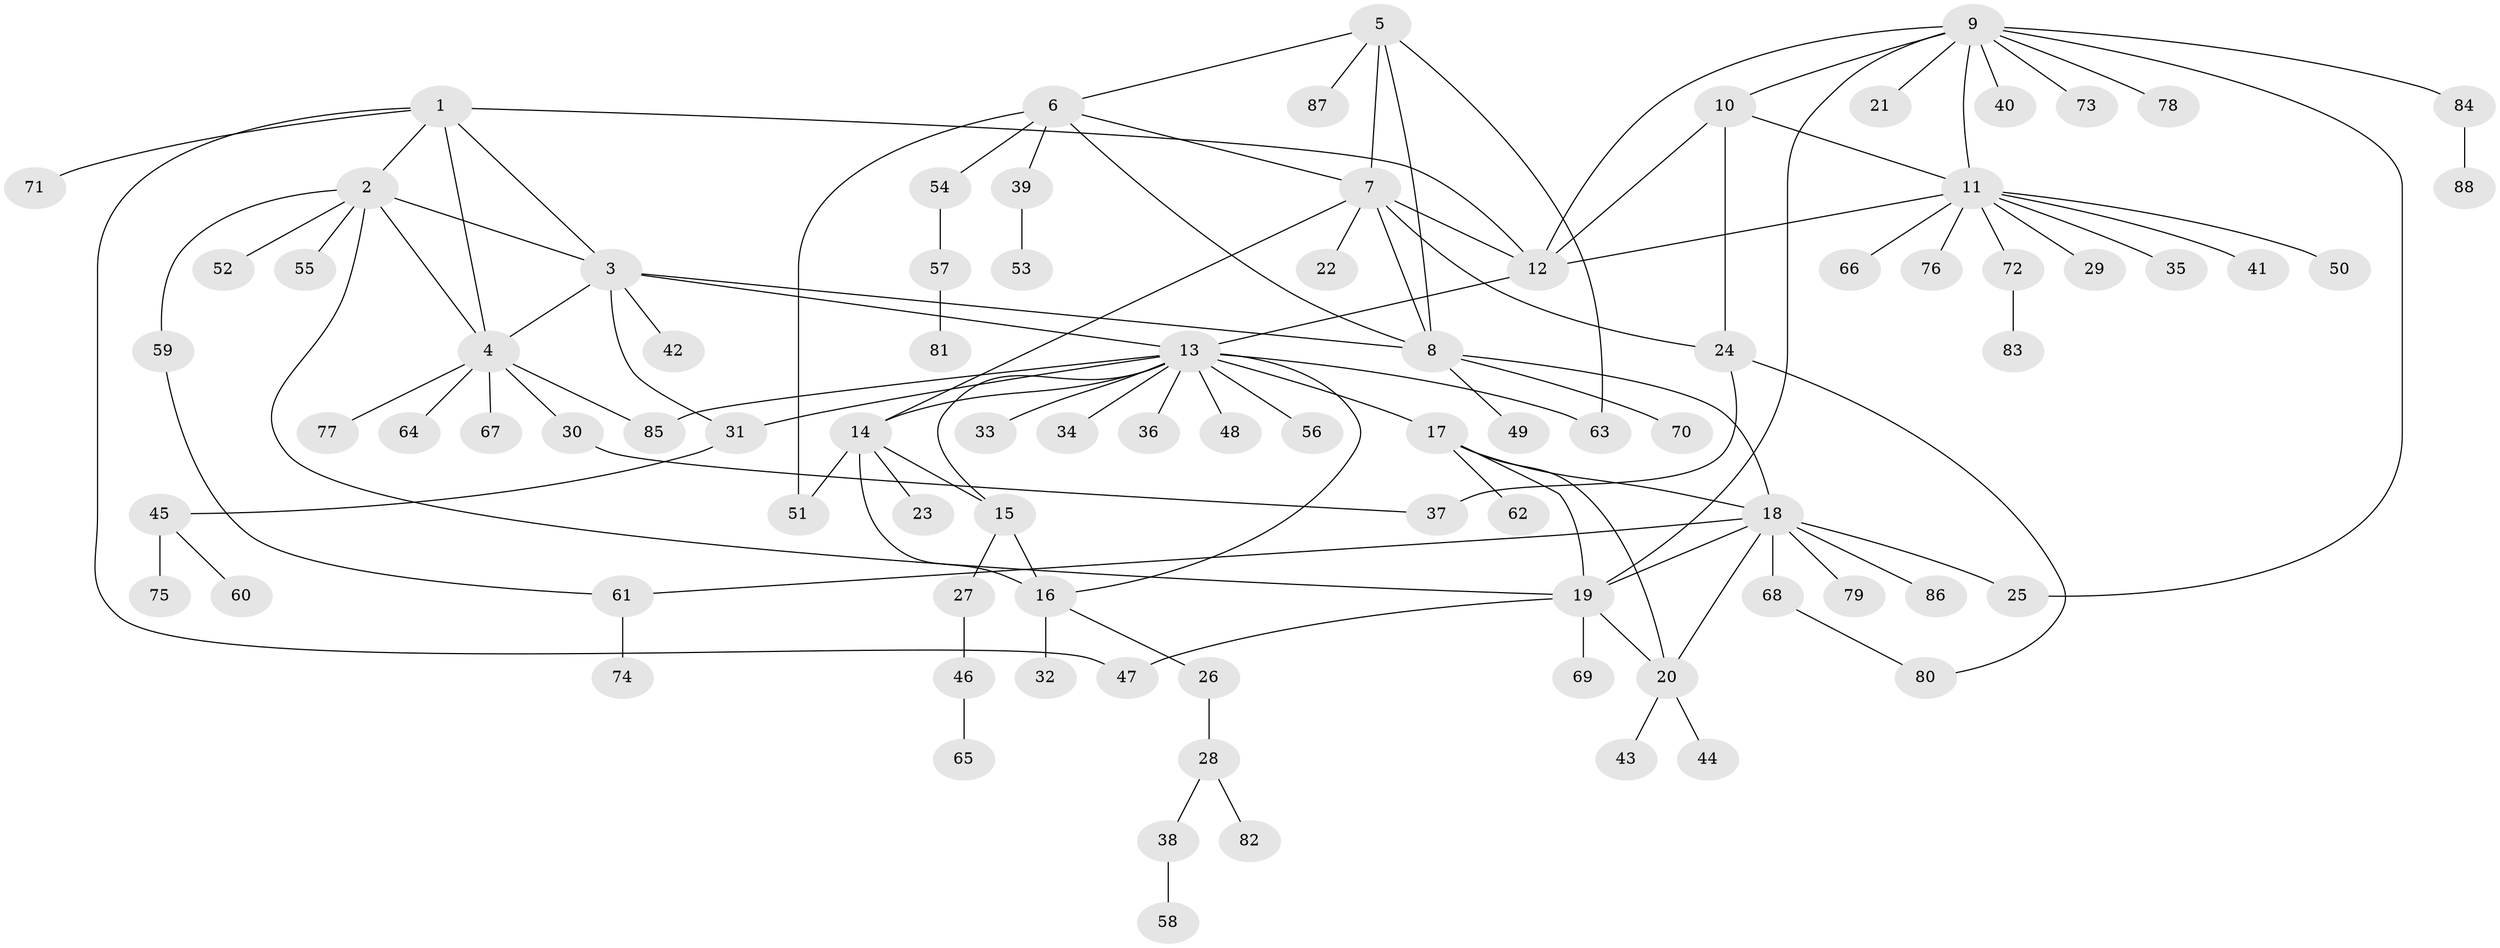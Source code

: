 // Generated by graph-tools (version 1.1) at 2025/26/03/09/25 03:26:41]
// undirected, 88 vertices, 118 edges
graph export_dot {
graph [start="1"]
  node [color=gray90,style=filled];
  1;
  2;
  3;
  4;
  5;
  6;
  7;
  8;
  9;
  10;
  11;
  12;
  13;
  14;
  15;
  16;
  17;
  18;
  19;
  20;
  21;
  22;
  23;
  24;
  25;
  26;
  27;
  28;
  29;
  30;
  31;
  32;
  33;
  34;
  35;
  36;
  37;
  38;
  39;
  40;
  41;
  42;
  43;
  44;
  45;
  46;
  47;
  48;
  49;
  50;
  51;
  52;
  53;
  54;
  55;
  56;
  57;
  58;
  59;
  60;
  61;
  62;
  63;
  64;
  65;
  66;
  67;
  68;
  69;
  70;
  71;
  72;
  73;
  74;
  75;
  76;
  77;
  78;
  79;
  80;
  81;
  82;
  83;
  84;
  85;
  86;
  87;
  88;
  1 -- 2;
  1 -- 3;
  1 -- 4;
  1 -- 12;
  1 -- 47;
  1 -- 71;
  2 -- 3;
  2 -- 4;
  2 -- 19;
  2 -- 52;
  2 -- 55;
  2 -- 59;
  3 -- 4;
  3 -- 8;
  3 -- 13;
  3 -- 31;
  3 -- 42;
  4 -- 30;
  4 -- 64;
  4 -- 67;
  4 -- 77;
  4 -- 85;
  5 -- 6;
  5 -- 7;
  5 -- 8;
  5 -- 63;
  5 -- 87;
  6 -- 7;
  6 -- 8;
  6 -- 39;
  6 -- 51;
  6 -- 54;
  7 -- 8;
  7 -- 12;
  7 -- 14;
  7 -- 22;
  7 -- 24;
  8 -- 18;
  8 -- 49;
  8 -- 70;
  9 -- 10;
  9 -- 11;
  9 -- 12;
  9 -- 19;
  9 -- 21;
  9 -- 25;
  9 -- 40;
  9 -- 73;
  9 -- 78;
  9 -- 84;
  10 -- 11;
  10 -- 12;
  10 -- 24;
  11 -- 12;
  11 -- 29;
  11 -- 35;
  11 -- 41;
  11 -- 50;
  11 -- 66;
  11 -- 72;
  11 -- 76;
  12 -- 13;
  13 -- 14;
  13 -- 15;
  13 -- 16;
  13 -- 17;
  13 -- 31;
  13 -- 33;
  13 -- 34;
  13 -- 36;
  13 -- 48;
  13 -- 56;
  13 -- 63;
  13 -- 85;
  14 -- 15;
  14 -- 16;
  14 -- 23;
  14 -- 51;
  15 -- 16;
  15 -- 27;
  16 -- 26;
  16 -- 32;
  17 -- 18;
  17 -- 19;
  17 -- 20;
  17 -- 62;
  18 -- 19;
  18 -- 20;
  18 -- 25;
  18 -- 61;
  18 -- 68;
  18 -- 79;
  18 -- 86;
  19 -- 20;
  19 -- 47;
  19 -- 69;
  20 -- 43;
  20 -- 44;
  24 -- 37;
  24 -- 80;
  26 -- 28;
  27 -- 46;
  28 -- 38;
  28 -- 82;
  30 -- 37;
  31 -- 45;
  38 -- 58;
  39 -- 53;
  45 -- 60;
  45 -- 75;
  46 -- 65;
  54 -- 57;
  57 -- 81;
  59 -- 61;
  61 -- 74;
  68 -- 80;
  72 -- 83;
  84 -- 88;
}
